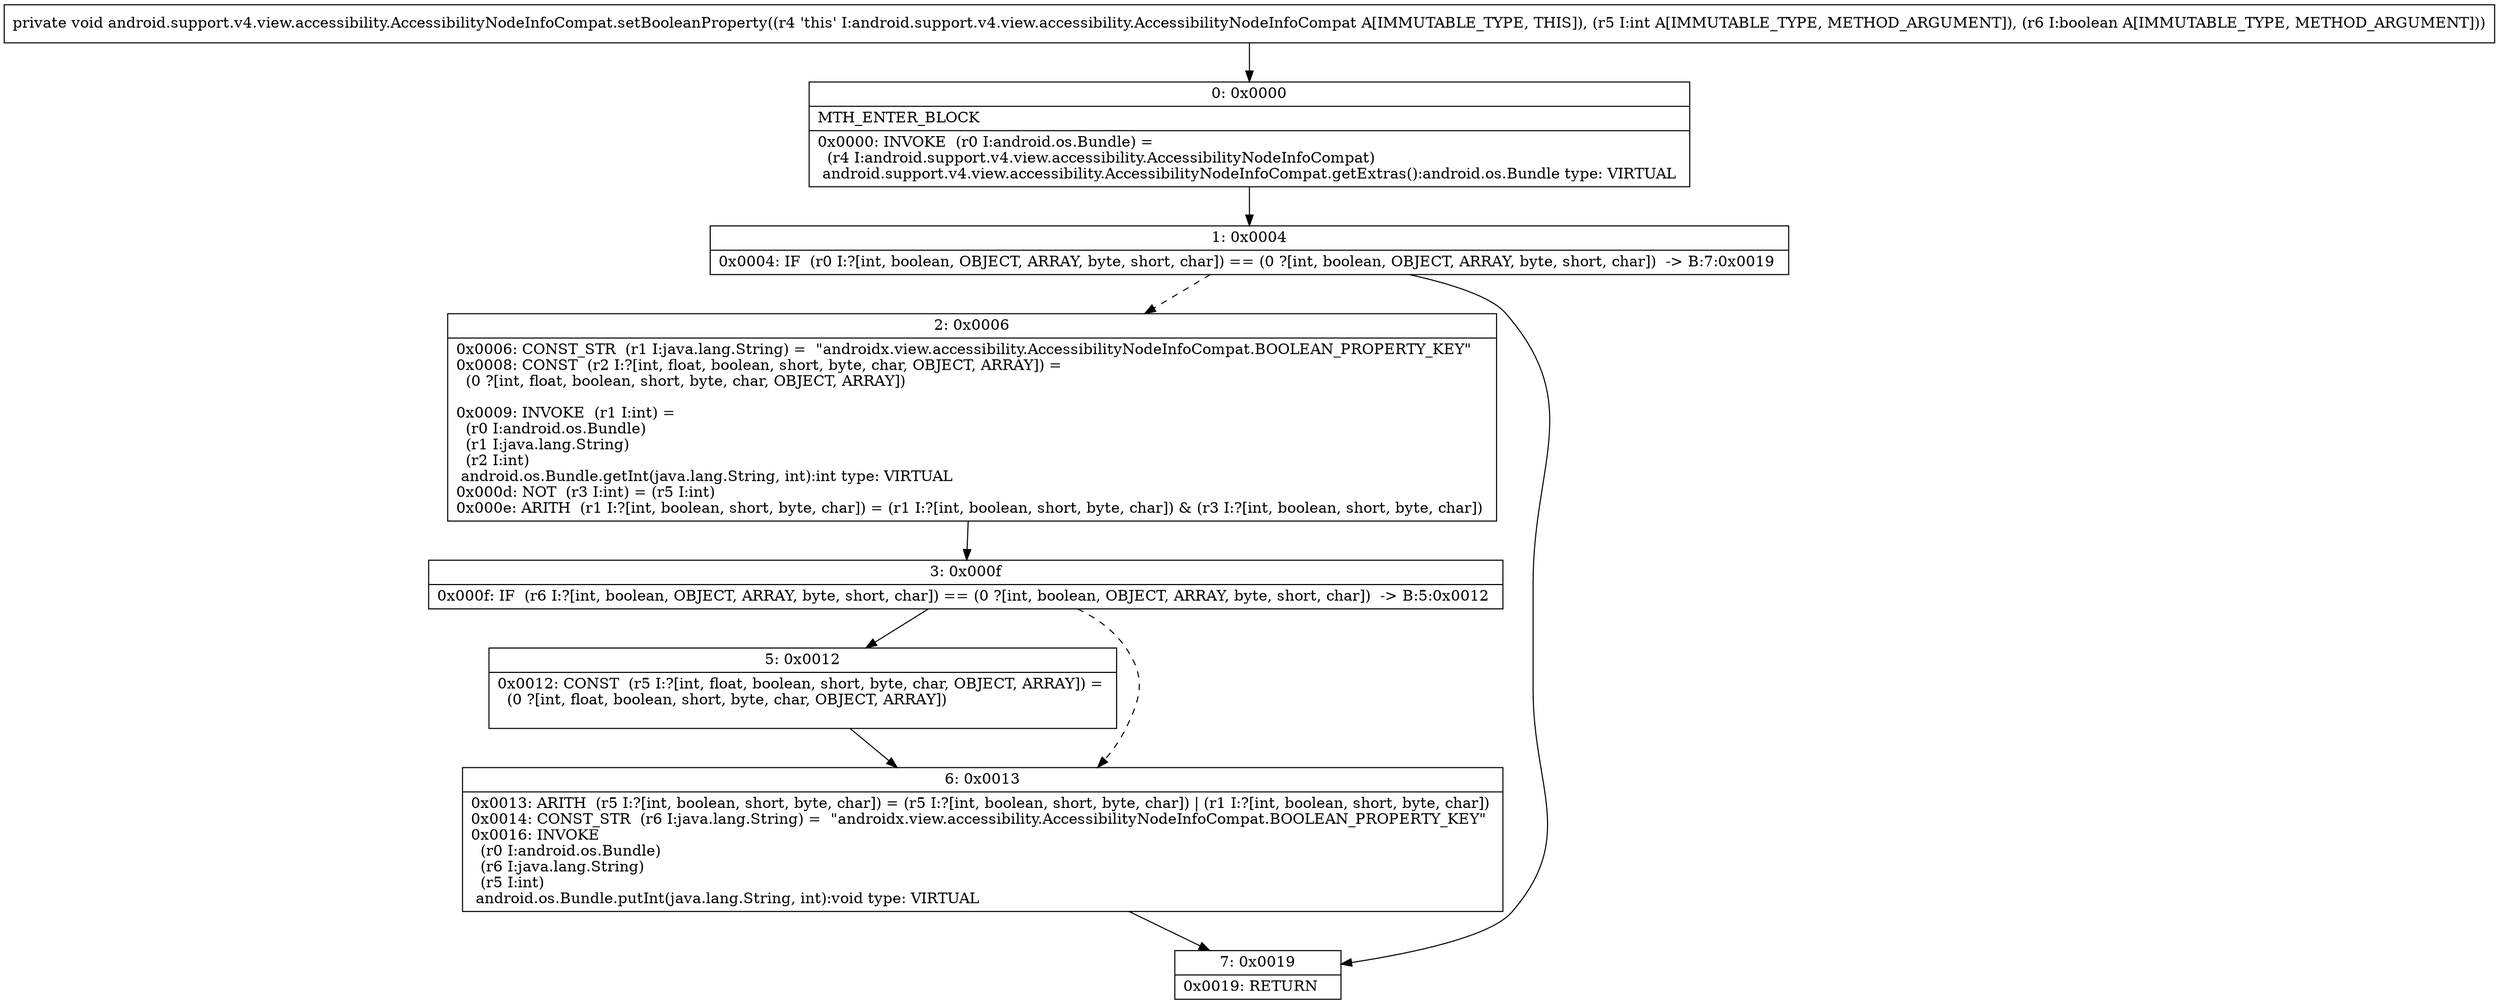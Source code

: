 digraph "CFG forandroid.support.v4.view.accessibility.AccessibilityNodeInfoCompat.setBooleanProperty(IZ)V" {
Node_0 [shape=record,label="{0\:\ 0x0000|MTH_ENTER_BLOCK\l|0x0000: INVOKE  (r0 I:android.os.Bundle) = \l  (r4 I:android.support.v4.view.accessibility.AccessibilityNodeInfoCompat)\l android.support.v4.view.accessibility.AccessibilityNodeInfoCompat.getExtras():android.os.Bundle type: VIRTUAL \l}"];
Node_1 [shape=record,label="{1\:\ 0x0004|0x0004: IF  (r0 I:?[int, boolean, OBJECT, ARRAY, byte, short, char]) == (0 ?[int, boolean, OBJECT, ARRAY, byte, short, char])  \-\> B:7:0x0019 \l}"];
Node_2 [shape=record,label="{2\:\ 0x0006|0x0006: CONST_STR  (r1 I:java.lang.String) =  \"androidx.view.accessibility.AccessibilityNodeInfoCompat.BOOLEAN_PROPERTY_KEY\" \l0x0008: CONST  (r2 I:?[int, float, boolean, short, byte, char, OBJECT, ARRAY]) = \l  (0 ?[int, float, boolean, short, byte, char, OBJECT, ARRAY])\l \l0x0009: INVOKE  (r1 I:int) = \l  (r0 I:android.os.Bundle)\l  (r1 I:java.lang.String)\l  (r2 I:int)\l android.os.Bundle.getInt(java.lang.String, int):int type: VIRTUAL \l0x000d: NOT  (r3 I:int) = (r5 I:int) \l0x000e: ARITH  (r1 I:?[int, boolean, short, byte, char]) = (r1 I:?[int, boolean, short, byte, char]) & (r3 I:?[int, boolean, short, byte, char]) \l}"];
Node_3 [shape=record,label="{3\:\ 0x000f|0x000f: IF  (r6 I:?[int, boolean, OBJECT, ARRAY, byte, short, char]) == (0 ?[int, boolean, OBJECT, ARRAY, byte, short, char])  \-\> B:5:0x0012 \l}"];
Node_5 [shape=record,label="{5\:\ 0x0012|0x0012: CONST  (r5 I:?[int, float, boolean, short, byte, char, OBJECT, ARRAY]) = \l  (0 ?[int, float, boolean, short, byte, char, OBJECT, ARRAY])\l \l}"];
Node_6 [shape=record,label="{6\:\ 0x0013|0x0013: ARITH  (r5 I:?[int, boolean, short, byte, char]) = (r5 I:?[int, boolean, short, byte, char]) \| (r1 I:?[int, boolean, short, byte, char]) \l0x0014: CONST_STR  (r6 I:java.lang.String) =  \"androidx.view.accessibility.AccessibilityNodeInfoCompat.BOOLEAN_PROPERTY_KEY\" \l0x0016: INVOKE  \l  (r0 I:android.os.Bundle)\l  (r6 I:java.lang.String)\l  (r5 I:int)\l android.os.Bundle.putInt(java.lang.String, int):void type: VIRTUAL \l}"];
Node_7 [shape=record,label="{7\:\ 0x0019|0x0019: RETURN   \l}"];
MethodNode[shape=record,label="{private void android.support.v4.view.accessibility.AccessibilityNodeInfoCompat.setBooleanProperty((r4 'this' I:android.support.v4.view.accessibility.AccessibilityNodeInfoCompat A[IMMUTABLE_TYPE, THIS]), (r5 I:int A[IMMUTABLE_TYPE, METHOD_ARGUMENT]), (r6 I:boolean A[IMMUTABLE_TYPE, METHOD_ARGUMENT])) }"];
MethodNode -> Node_0;
Node_0 -> Node_1;
Node_1 -> Node_2[style=dashed];
Node_1 -> Node_7;
Node_2 -> Node_3;
Node_3 -> Node_5;
Node_3 -> Node_6[style=dashed];
Node_5 -> Node_6;
Node_6 -> Node_7;
}

